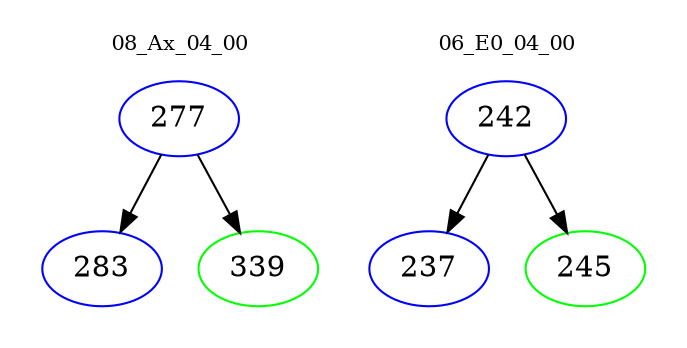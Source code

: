 digraph{
subgraph cluster_0 {
color = white
label = "08_Ax_04_00";
fontsize=10;
T0_277 [label="277", color="blue"]
T0_277 -> T0_283 [color="black"]
T0_283 [label="283", color="blue"]
T0_277 -> T0_339 [color="black"]
T0_339 [label="339", color="green"]
}
subgraph cluster_1 {
color = white
label = "06_E0_04_00";
fontsize=10;
T1_242 [label="242", color="blue"]
T1_242 -> T1_237 [color="black"]
T1_237 [label="237", color="blue"]
T1_242 -> T1_245 [color="black"]
T1_245 [label="245", color="green"]
}
}
